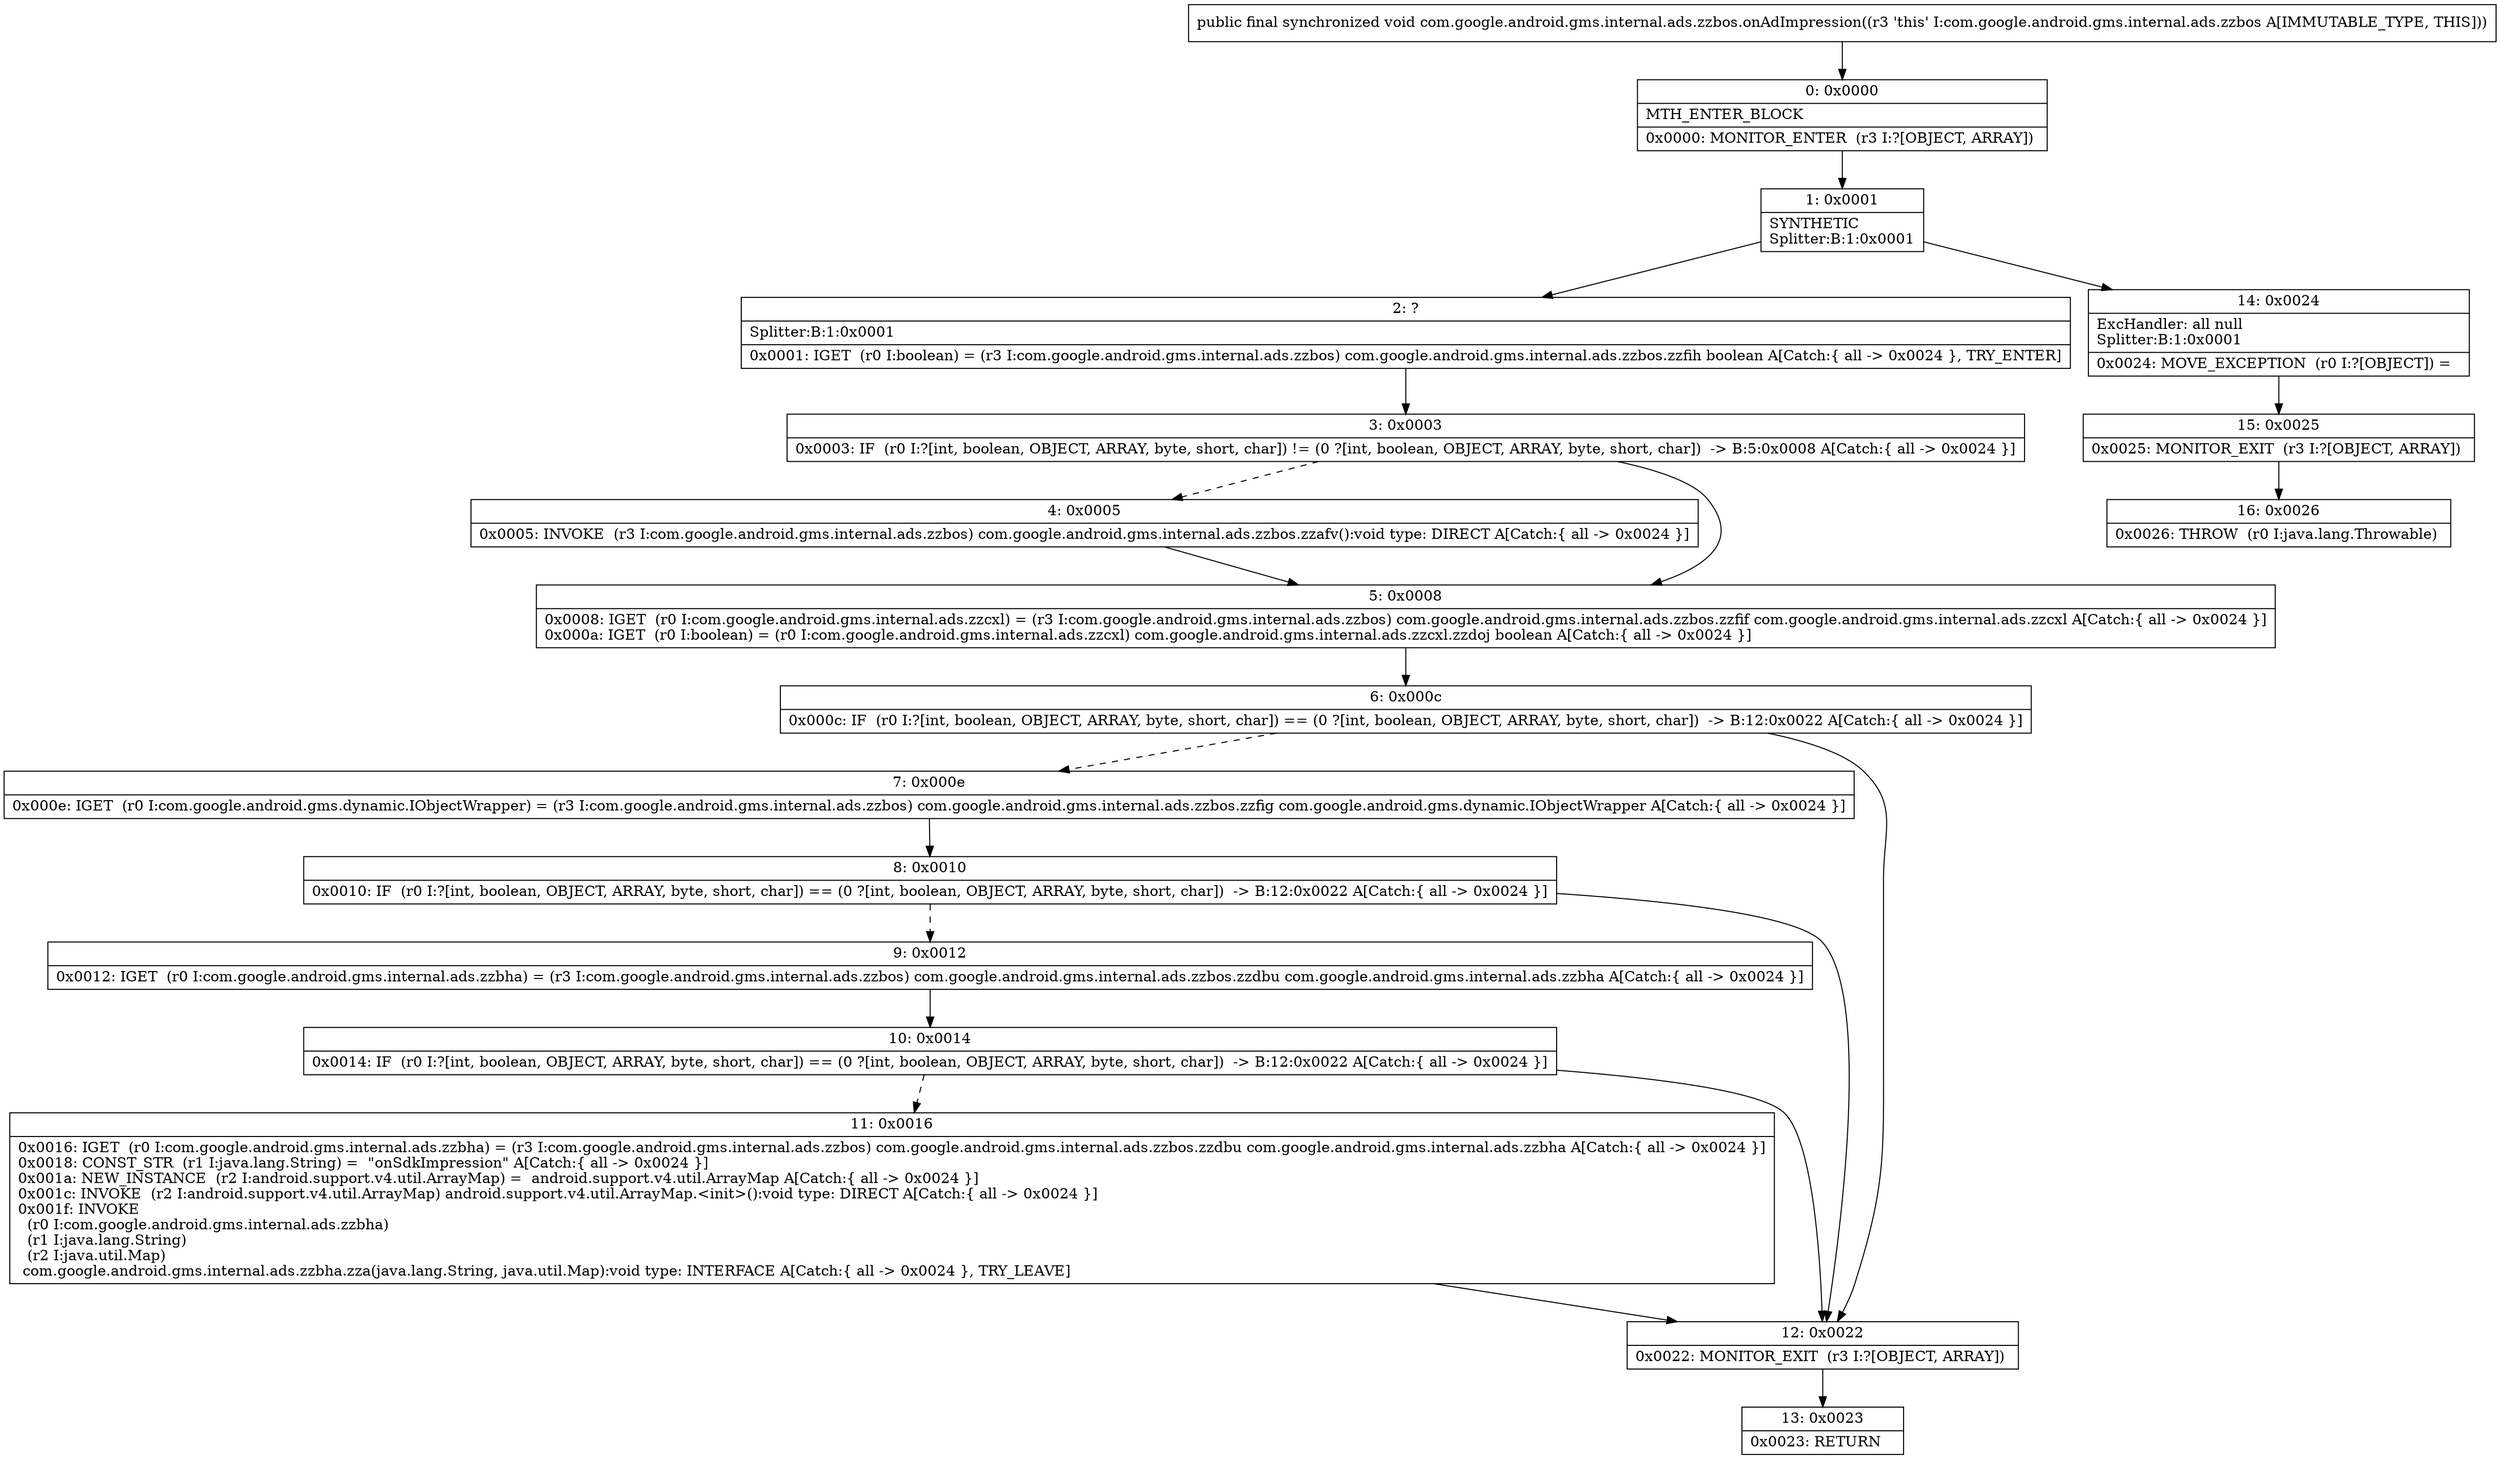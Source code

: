 digraph "CFG forcom.google.android.gms.internal.ads.zzbos.onAdImpression()V" {
Node_0 [shape=record,label="{0\:\ 0x0000|MTH_ENTER_BLOCK\l|0x0000: MONITOR_ENTER  (r3 I:?[OBJECT, ARRAY]) \l}"];
Node_1 [shape=record,label="{1\:\ 0x0001|SYNTHETIC\lSplitter:B:1:0x0001\l}"];
Node_2 [shape=record,label="{2\:\ ?|Splitter:B:1:0x0001\l|0x0001: IGET  (r0 I:boolean) = (r3 I:com.google.android.gms.internal.ads.zzbos) com.google.android.gms.internal.ads.zzbos.zzfih boolean A[Catch:\{ all \-\> 0x0024 \}, TRY_ENTER]\l}"];
Node_3 [shape=record,label="{3\:\ 0x0003|0x0003: IF  (r0 I:?[int, boolean, OBJECT, ARRAY, byte, short, char]) != (0 ?[int, boolean, OBJECT, ARRAY, byte, short, char])  \-\> B:5:0x0008 A[Catch:\{ all \-\> 0x0024 \}]\l}"];
Node_4 [shape=record,label="{4\:\ 0x0005|0x0005: INVOKE  (r3 I:com.google.android.gms.internal.ads.zzbos) com.google.android.gms.internal.ads.zzbos.zzafv():void type: DIRECT A[Catch:\{ all \-\> 0x0024 \}]\l}"];
Node_5 [shape=record,label="{5\:\ 0x0008|0x0008: IGET  (r0 I:com.google.android.gms.internal.ads.zzcxl) = (r3 I:com.google.android.gms.internal.ads.zzbos) com.google.android.gms.internal.ads.zzbos.zzfif com.google.android.gms.internal.ads.zzcxl A[Catch:\{ all \-\> 0x0024 \}]\l0x000a: IGET  (r0 I:boolean) = (r0 I:com.google.android.gms.internal.ads.zzcxl) com.google.android.gms.internal.ads.zzcxl.zzdoj boolean A[Catch:\{ all \-\> 0x0024 \}]\l}"];
Node_6 [shape=record,label="{6\:\ 0x000c|0x000c: IF  (r0 I:?[int, boolean, OBJECT, ARRAY, byte, short, char]) == (0 ?[int, boolean, OBJECT, ARRAY, byte, short, char])  \-\> B:12:0x0022 A[Catch:\{ all \-\> 0x0024 \}]\l}"];
Node_7 [shape=record,label="{7\:\ 0x000e|0x000e: IGET  (r0 I:com.google.android.gms.dynamic.IObjectWrapper) = (r3 I:com.google.android.gms.internal.ads.zzbos) com.google.android.gms.internal.ads.zzbos.zzfig com.google.android.gms.dynamic.IObjectWrapper A[Catch:\{ all \-\> 0x0024 \}]\l}"];
Node_8 [shape=record,label="{8\:\ 0x0010|0x0010: IF  (r0 I:?[int, boolean, OBJECT, ARRAY, byte, short, char]) == (0 ?[int, boolean, OBJECT, ARRAY, byte, short, char])  \-\> B:12:0x0022 A[Catch:\{ all \-\> 0x0024 \}]\l}"];
Node_9 [shape=record,label="{9\:\ 0x0012|0x0012: IGET  (r0 I:com.google.android.gms.internal.ads.zzbha) = (r3 I:com.google.android.gms.internal.ads.zzbos) com.google.android.gms.internal.ads.zzbos.zzdbu com.google.android.gms.internal.ads.zzbha A[Catch:\{ all \-\> 0x0024 \}]\l}"];
Node_10 [shape=record,label="{10\:\ 0x0014|0x0014: IF  (r0 I:?[int, boolean, OBJECT, ARRAY, byte, short, char]) == (0 ?[int, boolean, OBJECT, ARRAY, byte, short, char])  \-\> B:12:0x0022 A[Catch:\{ all \-\> 0x0024 \}]\l}"];
Node_11 [shape=record,label="{11\:\ 0x0016|0x0016: IGET  (r0 I:com.google.android.gms.internal.ads.zzbha) = (r3 I:com.google.android.gms.internal.ads.zzbos) com.google.android.gms.internal.ads.zzbos.zzdbu com.google.android.gms.internal.ads.zzbha A[Catch:\{ all \-\> 0x0024 \}]\l0x0018: CONST_STR  (r1 I:java.lang.String) =  \"onSdkImpression\" A[Catch:\{ all \-\> 0x0024 \}]\l0x001a: NEW_INSTANCE  (r2 I:android.support.v4.util.ArrayMap) =  android.support.v4.util.ArrayMap A[Catch:\{ all \-\> 0x0024 \}]\l0x001c: INVOKE  (r2 I:android.support.v4.util.ArrayMap) android.support.v4.util.ArrayMap.\<init\>():void type: DIRECT A[Catch:\{ all \-\> 0x0024 \}]\l0x001f: INVOKE  \l  (r0 I:com.google.android.gms.internal.ads.zzbha)\l  (r1 I:java.lang.String)\l  (r2 I:java.util.Map)\l com.google.android.gms.internal.ads.zzbha.zza(java.lang.String, java.util.Map):void type: INTERFACE A[Catch:\{ all \-\> 0x0024 \}, TRY_LEAVE]\l}"];
Node_12 [shape=record,label="{12\:\ 0x0022|0x0022: MONITOR_EXIT  (r3 I:?[OBJECT, ARRAY]) \l}"];
Node_13 [shape=record,label="{13\:\ 0x0023|0x0023: RETURN   \l}"];
Node_14 [shape=record,label="{14\:\ 0x0024|ExcHandler: all null\lSplitter:B:1:0x0001\l|0x0024: MOVE_EXCEPTION  (r0 I:?[OBJECT]) =  \l}"];
Node_15 [shape=record,label="{15\:\ 0x0025|0x0025: MONITOR_EXIT  (r3 I:?[OBJECT, ARRAY]) \l}"];
Node_16 [shape=record,label="{16\:\ 0x0026|0x0026: THROW  (r0 I:java.lang.Throwable) \l}"];
MethodNode[shape=record,label="{public final synchronized void com.google.android.gms.internal.ads.zzbos.onAdImpression((r3 'this' I:com.google.android.gms.internal.ads.zzbos A[IMMUTABLE_TYPE, THIS])) }"];
MethodNode -> Node_0;
Node_0 -> Node_1;
Node_1 -> Node_2;
Node_1 -> Node_14;
Node_2 -> Node_3;
Node_3 -> Node_4[style=dashed];
Node_3 -> Node_5;
Node_4 -> Node_5;
Node_5 -> Node_6;
Node_6 -> Node_7[style=dashed];
Node_6 -> Node_12;
Node_7 -> Node_8;
Node_8 -> Node_9[style=dashed];
Node_8 -> Node_12;
Node_9 -> Node_10;
Node_10 -> Node_11[style=dashed];
Node_10 -> Node_12;
Node_11 -> Node_12;
Node_12 -> Node_13;
Node_14 -> Node_15;
Node_15 -> Node_16;
}

